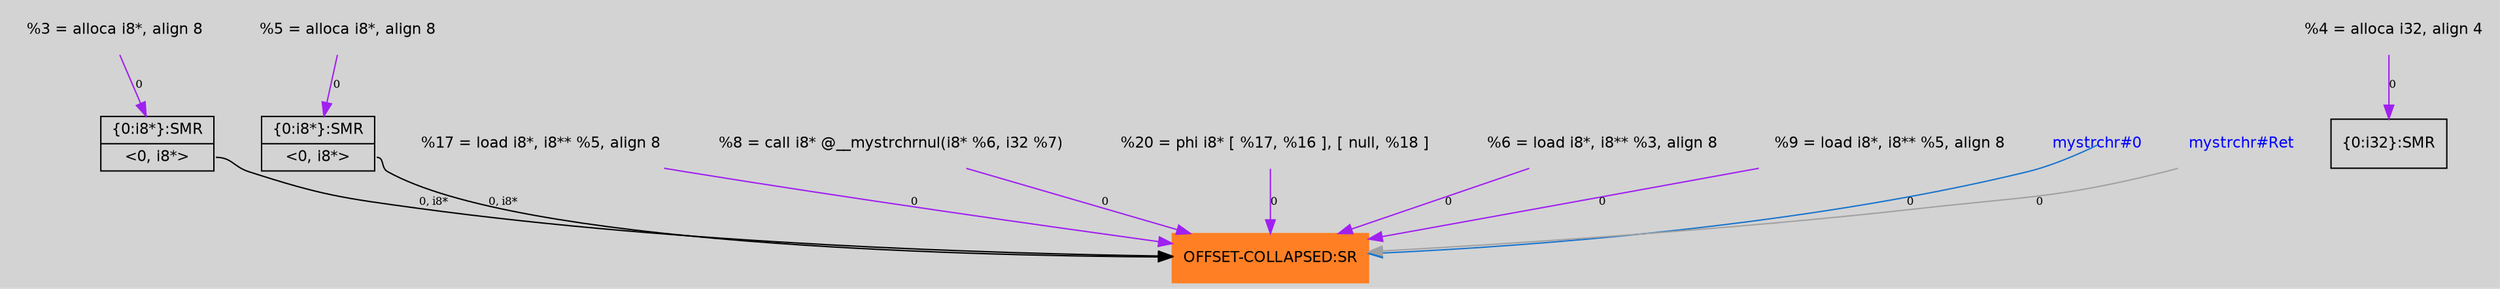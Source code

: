 digraph unnamed {
	graph [center=true, ratio=true, bgcolor=lightgray, fontname=Helvetica];
	node  [fontname=Helvetica, fontsize=11];

	Node0x1c8c450 [shape=record,color=chocolate1, style=filled,label="{OFFSET-COLLAPSED:SR}"];
	Node0x1c8ed90 [shape=record,label="{\{0:i8*\}:SMR|{<s0>\<0, i8*\>}}"];
	Node0x1c8eb20 [shape=record,label="{\{0:i32\}:SMR}"];
	Node0x1c8ec20 [shape=record,label="{\{0:i8*\}:SMR|{<s0>\<0, i8*\>}}"];
	Node0x1c77b18 [shape=plaintext, label ="  %17 = load i8*, i8** %5, align 8"];
	Node0x1c77b18 -> Node0x1c8c450[arrowtail=tee,label="0",fontsize=8,color=purple];
	Node0x1c77a58 [shape=plaintext, label ="  %8 = call i8* @__mystrchrnul(i8* %6, i32 %7)"];
	Node0x1c77a58 -> Node0x1c8c450[arrowtail=tee,label="0",fontsize=8,color=purple];
	Node0x1c785d8 [shape=plaintext, label ="  %20 = phi i8* [ %17, %16 ], [ null, %18 ]"];
	Node0x1c785d8 -> Node0x1c8c450[arrowtail=tee,label="0",fontsize=8,color=purple];
	Node0x1c76558 [shape=plaintext, label ="  %5 = alloca i8*, align 8"];
	Node0x1c76558 -> Node0x1c8ec20[arrowtail=tee,label="0",fontsize=8,color=purple];
	Node0x1c77968 [shape=plaintext, label ="  %6 = load i8*, i8** %3, align 8"];
	Node0x1c77968 -> Node0x1c8c450[arrowtail=tee,label="0",fontsize=8,color=purple];
	Node0x1c76448 [shape=plaintext, label ="  %3 = alloca i8*, align 8"];
	Node0x1c76448 -> Node0x1c8ed90[arrowtail=tee,label="0",fontsize=8,color=purple];
	Node0x1c764a8 [shape=plaintext, label ="  %4 = alloca i32, align 4"];
	Node0x1c764a8 -> Node0x1c8eb20[arrowtail=tee,label="0",fontsize=8,color=purple];
	Node0x1c77c28 [shape=plaintext, label ="  %9 = load i8*, i8** %5, align 8"];
	Node0x1c77c28 -> Node0x1c8c450[arrowtail=tee,label="0",fontsize=8,color=purple];
	Node0x1c74360 [shape=plaintext,fontcolor=blue, label ="mystrchr#0"];
	Node0x1c74360 -> Node0x1c8c450[tailclip=false,color=dodgerblue3,label="0",fontsize=8];
	Node0x1c76278 [shape=plaintext,fontcolor=blue, label ="mystrchr#Ret"];
	Node0x1c76278 -> Node0x1c8c450[arrowtail=tee,color=gray63,label="0",fontsize=8];
	Node0x1c8ed90:s0 -> Node0x1c8c450[arrowtail=tee,label="0, i8*",fontsize=8];
	Node0x1c8ec20:s0 -> Node0x1c8c450[arrowtail=tee,label="0, i8*",fontsize=8];
}
